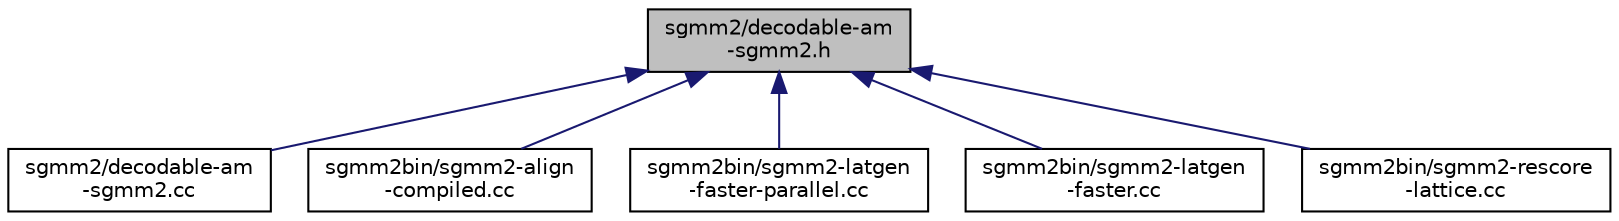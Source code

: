 digraph "sgmm2/decodable-am-sgmm2.h"
{
  edge [fontname="Helvetica",fontsize="10",labelfontname="Helvetica",labelfontsize="10"];
  node [fontname="Helvetica",fontsize="10",shape=record];
  Node81 [label="sgmm2/decodable-am\l-sgmm2.h",height=0.2,width=0.4,color="black", fillcolor="grey75", style="filled", fontcolor="black"];
  Node81 -> Node82 [dir="back",color="midnightblue",fontsize="10",style="solid",fontname="Helvetica"];
  Node82 [label="sgmm2/decodable-am\l-sgmm2.cc",height=0.2,width=0.4,color="black", fillcolor="white", style="filled",URL="$decodable-am-sgmm2_8cc.html"];
  Node81 -> Node83 [dir="back",color="midnightblue",fontsize="10",style="solid",fontname="Helvetica"];
  Node83 [label="sgmm2bin/sgmm2-align\l-compiled.cc",height=0.2,width=0.4,color="black", fillcolor="white", style="filled",URL="$sgmm2-align-compiled_8cc.html"];
  Node81 -> Node84 [dir="back",color="midnightblue",fontsize="10",style="solid",fontname="Helvetica"];
  Node84 [label="sgmm2bin/sgmm2-latgen\l-faster-parallel.cc",height=0.2,width=0.4,color="black", fillcolor="white", style="filled",URL="$sgmm2-latgen-faster-parallel_8cc.html"];
  Node81 -> Node85 [dir="back",color="midnightblue",fontsize="10",style="solid",fontname="Helvetica"];
  Node85 [label="sgmm2bin/sgmm2-latgen\l-faster.cc",height=0.2,width=0.4,color="black", fillcolor="white", style="filled",URL="$sgmm2-latgen-faster_8cc.html"];
  Node81 -> Node86 [dir="back",color="midnightblue",fontsize="10",style="solid",fontname="Helvetica"];
  Node86 [label="sgmm2bin/sgmm2-rescore\l-lattice.cc",height=0.2,width=0.4,color="black", fillcolor="white", style="filled",URL="$sgmm2-rescore-lattice_8cc.html"];
}

